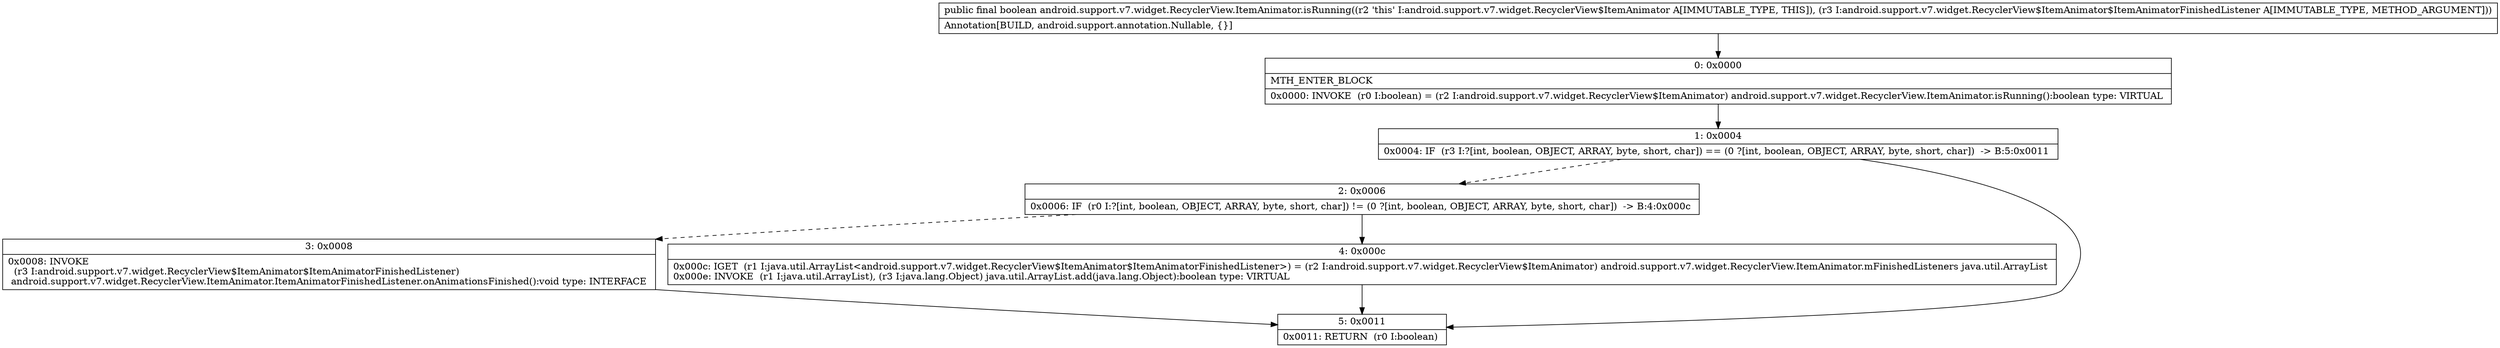 digraph "CFG forandroid.support.v7.widget.RecyclerView.ItemAnimator.isRunning(Landroid\/support\/v7\/widget\/RecyclerView$ItemAnimator$ItemAnimatorFinishedListener;)Z" {
Node_0 [shape=record,label="{0\:\ 0x0000|MTH_ENTER_BLOCK\l|0x0000: INVOKE  (r0 I:boolean) = (r2 I:android.support.v7.widget.RecyclerView$ItemAnimator) android.support.v7.widget.RecyclerView.ItemAnimator.isRunning():boolean type: VIRTUAL \l}"];
Node_1 [shape=record,label="{1\:\ 0x0004|0x0004: IF  (r3 I:?[int, boolean, OBJECT, ARRAY, byte, short, char]) == (0 ?[int, boolean, OBJECT, ARRAY, byte, short, char])  \-\> B:5:0x0011 \l}"];
Node_2 [shape=record,label="{2\:\ 0x0006|0x0006: IF  (r0 I:?[int, boolean, OBJECT, ARRAY, byte, short, char]) != (0 ?[int, boolean, OBJECT, ARRAY, byte, short, char])  \-\> B:4:0x000c \l}"];
Node_3 [shape=record,label="{3\:\ 0x0008|0x0008: INVOKE  \l  (r3 I:android.support.v7.widget.RecyclerView$ItemAnimator$ItemAnimatorFinishedListener)\l android.support.v7.widget.RecyclerView.ItemAnimator.ItemAnimatorFinishedListener.onAnimationsFinished():void type: INTERFACE \l}"];
Node_4 [shape=record,label="{4\:\ 0x000c|0x000c: IGET  (r1 I:java.util.ArrayList\<android.support.v7.widget.RecyclerView$ItemAnimator$ItemAnimatorFinishedListener\>) = (r2 I:android.support.v7.widget.RecyclerView$ItemAnimator) android.support.v7.widget.RecyclerView.ItemAnimator.mFinishedListeners java.util.ArrayList \l0x000e: INVOKE  (r1 I:java.util.ArrayList), (r3 I:java.lang.Object) java.util.ArrayList.add(java.lang.Object):boolean type: VIRTUAL \l}"];
Node_5 [shape=record,label="{5\:\ 0x0011|0x0011: RETURN  (r0 I:boolean) \l}"];
MethodNode[shape=record,label="{public final boolean android.support.v7.widget.RecyclerView.ItemAnimator.isRunning((r2 'this' I:android.support.v7.widget.RecyclerView$ItemAnimator A[IMMUTABLE_TYPE, THIS]), (r3 I:android.support.v7.widget.RecyclerView$ItemAnimator$ItemAnimatorFinishedListener A[IMMUTABLE_TYPE, METHOD_ARGUMENT]))  | Annotation[BUILD, android.support.annotation.Nullable, \{\}]\l}"];
MethodNode -> Node_0;
Node_0 -> Node_1;
Node_1 -> Node_2[style=dashed];
Node_1 -> Node_5;
Node_2 -> Node_3[style=dashed];
Node_2 -> Node_4;
Node_3 -> Node_5;
Node_4 -> Node_5;
}

